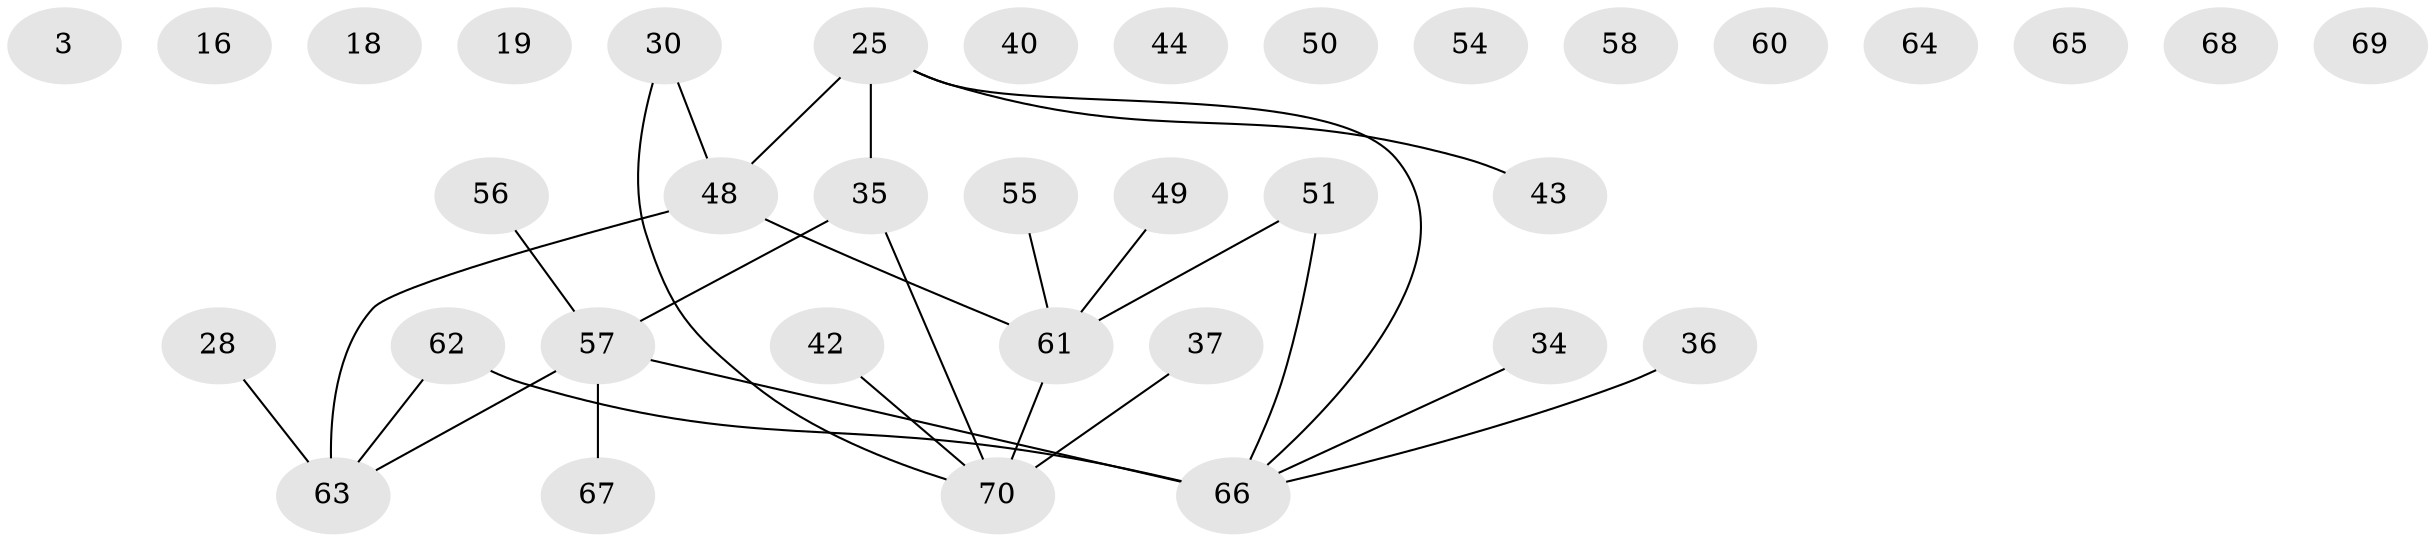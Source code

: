 // original degree distribution, {3: 0.18571428571428572, 1: 0.2857142857142857, 0: 0.14285714285714285, 5: 0.07142857142857142, 4: 0.08571428571428572, 2: 0.21428571428571427, 6: 0.014285714285714285}
// Generated by graph-tools (version 1.1) at 2025/39/03/09/25 04:39:32]
// undirected, 35 vertices, 26 edges
graph export_dot {
graph [start="1"]
  node [color=gray90,style=filled];
  3;
  16;
  18;
  19;
  25 [super="+9"];
  28;
  30 [super="+6"];
  34;
  35;
  36 [super="+7"];
  37;
  40 [super="+21+24"];
  42;
  43;
  44;
  48 [super="+1+15"];
  49;
  50 [super="+2+33"];
  51 [super="+45"];
  54;
  55;
  56 [super="+14+38"];
  57 [super="+39+12"];
  58;
  60;
  61 [super="+23+52"];
  62 [super="+46"];
  63;
  64 [super="+53"];
  65;
  66 [super="+27+10"];
  67 [super="+47"];
  68 [super="+32"];
  69;
  70 [super="+59"];
  25 -- 48 [weight=2];
  25 -- 35;
  25 -- 43;
  25 -- 66;
  28 -- 63;
  30 -- 48;
  30 -- 70;
  34 -- 66;
  35 -- 57 [weight=3];
  35 -- 70;
  36 -- 66;
  37 -- 70;
  42 -- 70;
  48 -- 63 [weight=2];
  48 -- 61 [weight=2];
  49 -- 61;
  51 -- 61;
  51 -- 66;
  55 -- 61;
  56 -- 57 [weight=2];
  57 -- 66 [weight=3];
  57 -- 67 [weight=2];
  57 -- 63;
  61 -- 70 [weight=2];
  62 -- 66;
  62 -- 63;
}
